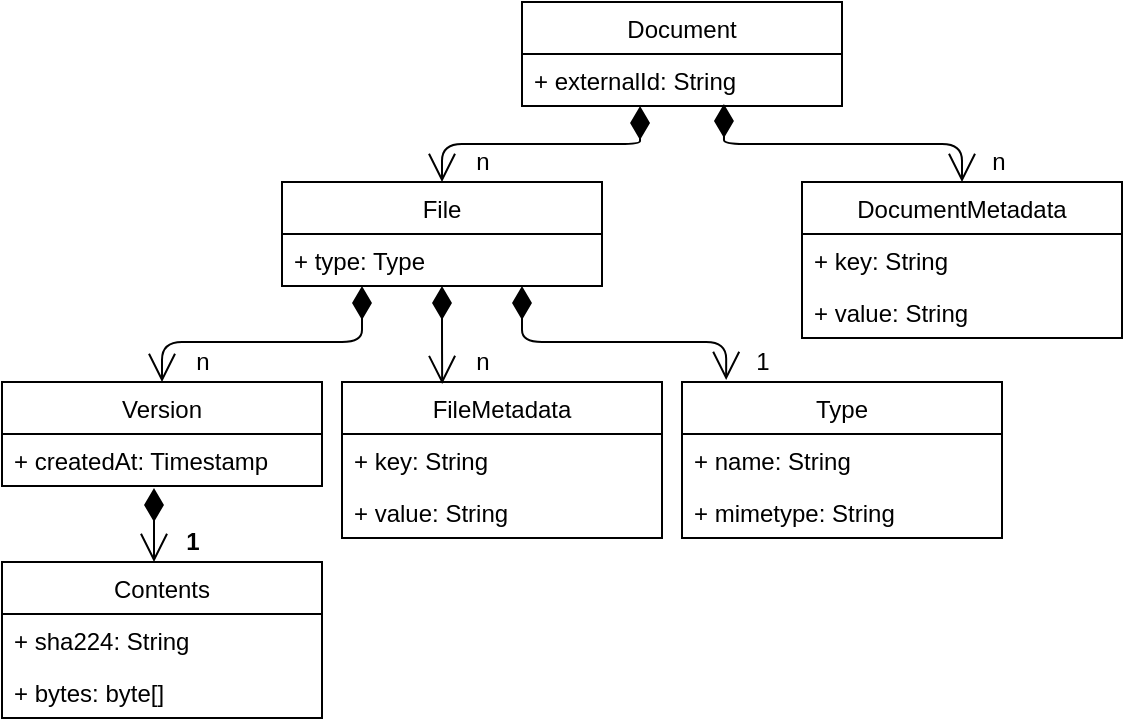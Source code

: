 <mxfile version="12.6.2" type="google"><diagram name="Page-1" id="e7e014a7-5840-1c2e-5031-d8a46d1fe8dd"><mxGraphModel dx="1426" dy="771" grid="1" gridSize="10" guides="1" tooltips="1" connect="1" arrows="1" fold="1" page="1" pageScale="1" pageWidth="1169" pageHeight="826" background="#ffffff" math="0" shadow="0"><root><mxCell id="0"/><mxCell id="1" parent="0"/><mxCell id="jmFC7KIJ9thjzlDkxlX1-45" value="Document" style="swimlane;fontStyle=0;childLayout=stackLayout;horizontal=1;startSize=26;fillColor=none;horizontalStack=0;resizeParent=1;resizeParentMax=0;resizeLast=0;collapsible=1;marginBottom=0;" vertex="1" parent="1"><mxGeometry x="480" y="150" width="160" height="52" as="geometry"><mxRectangle x="480" y="150" width="90" height="26" as="alternateBounds"/></mxGeometry></mxCell><mxCell id="jmFC7KIJ9thjzlDkxlX1-46" value="+ externalId: String" style="text;strokeColor=none;fillColor=none;align=left;verticalAlign=top;spacingLeft=4;spacingRight=4;overflow=hidden;rotatable=0;points=[[0,0.5],[1,0.5]];portConstraint=eastwest;" vertex="1" parent="jmFC7KIJ9thjzlDkxlX1-45"><mxGeometry y="26" width="160" height="26" as="geometry"/></mxCell><mxCell id="jmFC7KIJ9thjzlDkxlX1-53" value="DocumentMetadata" style="swimlane;fontStyle=0;childLayout=stackLayout;horizontal=1;startSize=26;fillColor=none;horizontalStack=0;resizeParent=1;resizeParentMax=0;resizeLast=0;collapsible=1;marginBottom=0;" vertex="1" parent="1"><mxGeometry x="620" y="240" width="160" height="78" as="geometry"><mxRectangle x="600" y="230" width="140" height="26" as="alternateBounds"/></mxGeometry></mxCell><mxCell id="jmFC7KIJ9thjzlDkxlX1-54" value="+ key: String" style="text;strokeColor=none;fillColor=none;align=left;verticalAlign=top;spacingLeft=4;spacingRight=4;overflow=hidden;rotatable=0;points=[[0,0.5],[1,0.5]];portConstraint=eastwest;" vertex="1" parent="jmFC7KIJ9thjzlDkxlX1-53"><mxGeometry y="26" width="160" height="26" as="geometry"/></mxCell><mxCell id="jmFC7KIJ9thjzlDkxlX1-107" value="+ value: String" style="text;strokeColor=none;fillColor=none;align=left;verticalAlign=top;spacingLeft=4;spacingRight=4;overflow=hidden;rotatable=0;points=[[0,0.5],[1,0.5]];portConstraint=eastwest;" vertex="1" parent="jmFC7KIJ9thjzlDkxlX1-53"><mxGeometry y="52" width="160" height="26" as="geometry"/></mxCell><mxCell id="jmFC7KIJ9thjzlDkxlX1-57" value="" style="endArrow=open;html=1;endSize=12;startArrow=diamondThin;startSize=14;startFill=1;edgeStyle=orthogonalEdgeStyle;align=left;verticalAlign=bottom;exitX=0.631;exitY=0.962;exitDx=0;exitDy=0;entryX=0.5;entryY=0;entryDx=0;entryDy=0;exitPerimeter=0;" edge="1" parent="1" source="jmFC7KIJ9thjzlDkxlX1-46" target="jmFC7KIJ9thjzlDkxlX1-53"><mxGeometry x="-1" y="3" relative="1" as="geometry"><mxPoint x="480" y="360" as="sourcePoint"/><mxPoint x="640" y="360" as="targetPoint"/></mxGeometry></mxCell><mxCell id="jmFC7KIJ9thjzlDkxlX1-61" value="File" style="swimlane;fontStyle=0;childLayout=stackLayout;horizontal=1;startSize=26;fillColor=none;horizontalStack=0;resizeParent=1;resizeParentMax=0;resizeLast=0;collapsible=1;marginBottom=0;" vertex="1" parent="1"><mxGeometry x="360" y="240" width="160" height="52" as="geometry"><mxRectangle x="380" y="240" width="50" height="26" as="alternateBounds"/></mxGeometry></mxCell><mxCell id="jmFC7KIJ9thjzlDkxlX1-55" value="+ type: Type" style="text;strokeColor=none;fillColor=none;align=left;verticalAlign=top;spacingLeft=4;spacingRight=4;overflow=hidden;rotatable=0;points=[[0,0.5],[1,0.5]];portConstraint=eastwest;" vertex="1" parent="jmFC7KIJ9thjzlDkxlX1-61"><mxGeometry y="26" width="160" height="26" as="geometry"/></mxCell><mxCell id="jmFC7KIJ9thjzlDkxlX1-65" value="" style="endArrow=open;html=1;endSize=12;startArrow=diamondThin;startSize=14;startFill=1;edgeStyle=orthogonalEdgeStyle;align=left;verticalAlign=bottom;entryX=0.5;entryY=0;entryDx=0;entryDy=0;exitX=0.369;exitY=1;exitDx=0;exitDy=0;exitPerimeter=0;" edge="1" parent="1" source="jmFC7KIJ9thjzlDkxlX1-46" target="jmFC7KIJ9thjzlDkxlX1-61"><mxGeometry x="-1" y="3" relative="1" as="geometry"><mxPoint x="380" y="340" as="sourcePoint"/><mxPoint x="540" y="340" as="targetPoint"/></mxGeometry></mxCell><mxCell id="jmFC7KIJ9thjzlDkxlX1-66" value="Type" style="swimlane;fontStyle=0;childLayout=stackLayout;horizontal=1;startSize=26;fillColor=none;horizontalStack=0;resizeParent=1;resizeParentMax=0;resizeLast=0;collapsible=1;marginBottom=0;" vertex="1" parent="1"><mxGeometry x="560" y="340" width="160" height="78" as="geometry"><mxRectangle x="600" y="230" width="140" height="26" as="alternateBounds"/></mxGeometry></mxCell><mxCell id="jmFC7KIJ9thjzlDkxlX1-67" value="+ name: String" style="text;strokeColor=none;fillColor=none;align=left;verticalAlign=top;spacingLeft=4;spacingRight=4;overflow=hidden;rotatable=0;points=[[0,0.5],[1,0.5]];portConstraint=eastwest;" vertex="1" parent="jmFC7KIJ9thjzlDkxlX1-66"><mxGeometry y="26" width="160" height="26" as="geometry"/></mxCell><mxCell id="jmFC7KIJ9thjzlDkxlX1-68" value="+ mimetype: String" style="text;strokeColor=none;fillColor=none;align=left;verticalAlign=top;spacingLeft=4;spacingRight=4;overflow=hidden;rotatable=0;points=[[0,0.5],[1,0.5]];portConstraint=eastwest;" vertex="1" parent="jmFC7KIJ9thjzlDkxlX1-66"><mxGeometry y="52" width="160" height="26" as="geometry"/></mxCell><mxCell id="jmFC7KIJ9thjzlDkxlX1-70" value="n" style="text;html=1;align=center;verticalAlign=middle;resizable=0;points=[];autosize=1;" vertex="1" parent="1"><mxGeometry x="708" y="220" width="20" height="20" as="geometry"/></mxCell><mxCell id="jmFC7KIJ9thjzlDkxlX1-71" value="FileMetadata" style="swimlane;fontStyle=0;childLayout=stackLayout;horizontal=1;startSize=26;fillColor=none;horizontalStack=0;resizeParent=1;resizeParentMax=0;resizeLast=0;collapsible=1;marginBottom=0;" vertex="1" parent="1"><mxGeometry x="390" y="340" width="160" height="78" as="geometry"><mxRectangle x="600" y="230" width="140" height="26" as="alternateBounds"/></mxGeometry></mxCell><mxCell id="jmFC7KIJ9thjzlDkxlX1-72" value="+ key: String" style="text;strokeColor=none;fillColor=none;align=left;verticalAlign=top;spacingLeft=4;spacingRight=4;overflow=hidden;rotatable=0;points=[[0,0.5],[1,0.5]];portConstraint=eastwest;" vertex="1" parent="jmFC7KIJ9thjzlDkxlX1-71"><mxGeometry y="26" width="160" height="26" as="geometry"/></mxCell><mxCell id="jmFC7KIJ9thjzlDkxlX1-73" value="+ value: String" style="text;strokeColor=none;fillColor=none;align=left;verticalAlign=top;spacingLeft=4;spacingRight=4;overflow=hidden;rotatable=0;points=[[0,0.5],[1,0.5]];portConstraint=eastwest;" vertex="1" parent="jmFC7KIJ9thjzlDkxlX1-71"><mxGeometry y="52" width="160" height="26" as="geometry"/></mxCell><mxCell id="jmFC7KIJ9thjzlDkxlX1-74" value="" style="endArrow=open;html=1;endSize=12;startArrow=diamondThin;startSize=14;startFill=1;edgeStyle=orthogonalEdgeStyle;align=left;verticalAlign=bottom;exitX=0.75;exitY=1;exitDx=0;exitDy=0;entryX=0.138;entryY=-0.013;entryDx=0;entryDy=0;entryPerimeter=0;" edge="1" parent="1" source="jmFC7KIJ9thjzlDkxlX1-61" target="jmFC7KIJ9thjzlDkxlX1-66"><mxGeometry x="-1" y="3" relative="1" as="geometry"><mxPoint x="380" y="430" as="sourcePoint"/><mxPoint x="540" y="430" as="targetPoint"/><Array as="points"><mxPoint x="480" y="320"/><mxPoint x="582" y="320"/></Array></mxGeometry></mxCell><mxCell id="jmFC7KIJ9thjzlDkxlX1-76" value="" style="endArrow=open;html=1;endSize=12;startArrow=diamondThin;startSize=14;startFill=1;edgeStyle=orthogonalEdgeStyle;align=left;verticalAlign=bottom;exitX=0.5;exitY=1;exitDx=0;exitDy=0;entryX=0.313;entryY=0.013;entryDx=0;entryDy=0;entryPerimeter=0;" edge="1" parent="1" source="jmFC7KIJ9thjzlDkxlX1-61" target="jmFC7KIJ9thjzlDkxlX1-71"><mxGeometry x="-1" y="3" relative="1" as="geometry"><mxPoint x="450" y="290" as="sourcePoint"/><mxPoint x="547.08" y="348.986" as="targetPoint"/></mxGeometry></mxCell><mxCell id="jmFC7KIJ9thjzlDkxlX1-77" value="Version" style="swimlane;fontStyle=0;childLayout=stackLayout;horizontal=1;startSize=26;fillColor=none;horizontalStack=0;resizeParent=1;resizeParentMax=0;resizeLast=0;collapsible=1;marginBottom=0;" vertex="1" parent="1"><mxGeometry x="220" y="340" width="160" height="52" as="geometry"><mxRectangle x="600" y="230" width="140" height="26" as="alternateBounds"/></mxGeometry></mxCell><mxCell id="jmFC7KIJ9thjzlDkxlX1-78" value="+ createdAt: Timestamp" style="text;strokeColor=none;fillColor=none;align=left;verticalAlign=top;spacingLeft=4;spacingRight=4;overflow=hidden;rotatable=0;points=[[0,0.5],[1,0.5]];portConstraint=eastwest;" vertex="1" parent="jmFC7KIJ9thjzlDkxlX1-77"><mxGeometry y="26" width="160" height="26" as="geometry"/></mxCell><mxCell id="jmFC7KIJ9thjzlDkxlX1-81" value="" style="endArrow=open;html=1;endSize=12;startArrow=diamondThin;startSize=14;startFill=1;edgeStyle=orthogonalEdgeStyle;align=left;verticalAlign=bottom;exitX=0.25;exitY=1;exitDx=0;exitDy=0;" edge="1" parent="1" source="jmFC7KIJ9thjzlDkxlX1-61" target="jmFC7KIJ9thjzlDkxlX1-77"><mxGeometry x="-1" y="3" relative="1" as="geometry"><mxPoint x="430" y="270" as="sourcePoint"/><mxPoint x="380" y="430" as="targetPoint"/><Array as="points"><mxPoint x="400" y="320"/><mxPoint x="300" y="320"/></Array></mxGeometry></mxCell><mxCell id="jmFC7KIJ9thjzlDkxlX1-92" value="Contents" style="swimlane;fontStyle=0;childLayout=stackLayout;horizontal=1;startSize=26;fillColor=none;horizontalStack=0;resizeParent=1;resizeParentMax=0;resizeLast=0;collapsible=1;marginBottom=0;" vertex="1" parent="1"><mxGeometry x="220" y="430" width="160" height="78" as="geometry"><mxRectangle x="600" y="230" width="140" height="26" as="alternateBounds"/></mxGeometry></mxCell><mxCell id="jmFC7KIJ9thjzlDkxlX1-93" value="+ sha224: String" style="text;strokeColor=none;fillColor=none;align=left;verticalAlign=top;spacingLeft=4;spacingRight=4;overflow=hidden;rotatable=0;points=[[0,0.5],[1,0.5]];portConstraint=eastwest;" vertex="1" parent="jmFC7KIJ9thjzlDkxlX1-92"><mxGeometry y="26" width="160" height="26" as="geometry"/></mxCell><mxCell id="jmFC7KIJ9thjzlDkxlX1-94" value="+ bytes: byte[]" style="text;strokeColor=none;fillColor=none;align=left;verticalAlign=top;spacingLeft=4;spacingRight=4;overflow=hidden;rotatable=0;points=[[0,0.5],[1,0.5]];portConstraint=eastwest;" vertex="1" parent="jmFC7KIJ9thjzlDkxlX1-92"><mxGeometry y="52" width="160" height="26" as="geometry"/></mxCell><mxCell id="jmFC7KIJ9thjzlDkxlX1-95" value="" style="endArrow=open;html=1;endSize=12;startArrow=diamondThin;startSize=14;startFill=1;edgeStyle=orthogonalEdgeStyle;align=left;verticalAlign=bottom;exitX=0.475;exitY=1.038;exitDx=0;exitDy=0;exitPerimeter=0;" edge="1" parent="1" source="jmFC7KIJ9thjzlDkxlX1-78"><mxGeometry x="-1" y="3" relative="1" as="geometry"><mxPoint x="220" y="520" as="sourcePoint"/><mxPoint x="296" y="430" as="targetPoint"/></mxGeometry></mxCell><mxCell id="jmFC7KIJ9thjzlDkxlX1-96" value="n" style="text;html=1;align=center;verticalAlign=middle;resizable=0;points=[];autosize=1;" vertex="1" parent="1"><mxGeometry x="450" y="220" width="20" height="20" as="geometry"/></mxCell><mxCell id="jmFC7KIJ9thjzlDkxlX1-97" value="n" style="text;html=1;align=center;verticalAlign=middle;resizable=0;points=[];autosize=1;" vertex="1" parent="1"><mxGeometry x="450" y="320" width="20" height="20" as="geometry"/></mxCell><mxCell id="jmFC7KIJ9thjzlDkxlX1-98" value="n" style="text;html=1;align=center;verticalAlign=middle;resizable=0;points=[];autosize=1;" vertex="1" parent="1"><mxGeometry x="310" y="320" width="20" height="20" as="geometry"/></mxCell><mxCell id="jmFC7KIJ9thjzlDkxlX1-99" value="1" style="text;html=1;align=center;verticalAlign=middle;resizable=0;points=[];autosize=1;fontStyle=1" vertex="1" parent="1"><mxGeometry x="305" y="410" width="20" height="20" as="geometry"/></mxCell><mxCell id="jmFC7KIJ9thjzlDkxlX1-104" value="1" style="text;html=1;align=center;verticalAlign=middle;resizable=0;points=[];autosize=1;" vertex="1" parent="1"><mxGeometry x="590" y="320" width="20" height="20" as="geometry"/></mxCell></root></mxGraphModel></diagram></mxfile>